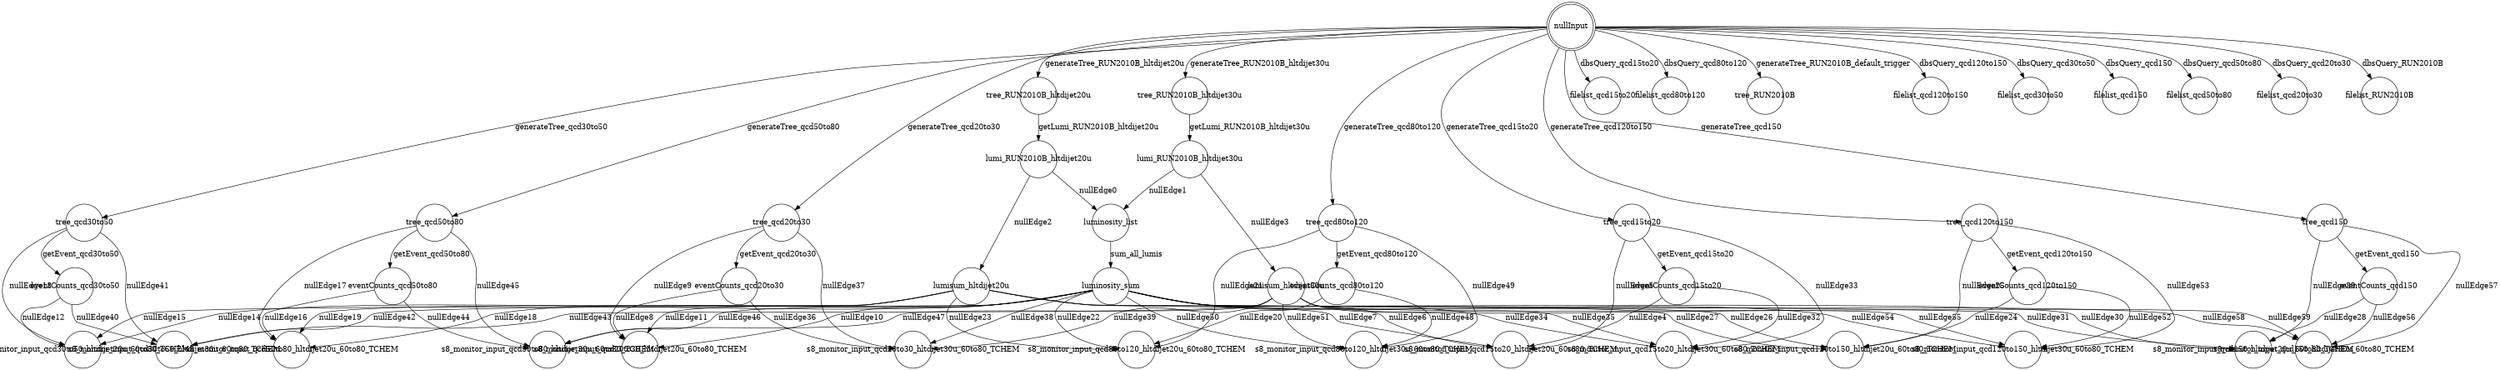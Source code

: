 strict digraph finite_state_machine {
size="20,20"
nullInput [shape = doublecircle,height=1,width=1];
node [shape = circle,height=1,width=1,fixedsize=true];
fixedsize=true
overlap=false
root=nullInput
lumisum_hltdijet20u -> s8_monitor_input_qcd30to50_hltdijet20u_60to80_TCHEM [ label = "nullEdge15" ];
luminosity_sum -> s8_monitor_input_qcd30to50_hltdijet20u_60to80_TCHEM [ label = "nullEdge14" ];
tree_qcd50to80 -> s8_monitor_input_qcd50to80_hltdijet20u_60to80_TCHEM [ label = "nullEdge17" ];
eventCounts_qcd50to80 -> s8_monitor_input_qcd50to80_hltdijet20u_60to80_TCHEM [ label = "nullEdge16" ];
lumisum_hltdijet20u -> s8_monitor_input_qcd20to30_hltdijet20u_60to80_TCHEM [ label = "nullEdge11" ];
luminosity_sum -> s8_monitor_input_qcd20to30_hltdijet20u_60to80_TCHEM [ label = "nullEdge10" ];
tree_qcd30to50 -> s8_monitor_input_qcd30to50_hltdijet20u_60to80_TCHEM [ label = "nullEdge13" ];
eventCounts_qcd30to50 -> s8_monitor_input_qcd30to50_hltdijet20u_60to80_TCHEM [ label = "nullEdge12" ];
lumisum_hltdijet20u -> s8_monitor_input_qcd50to80_hltdijet20u_60to80_TCHEM [ label = "nullEdge19" ];
luminosity_sum -> s8_monitor_input_qcd50to80_hltdijet20u_60to80_TCHEM [ label = "nullEdge18" ];
tree_qcd120to150 -> eventCounts_qcd120to150 [ label = "getEvent_qcd120to150" ];
nullInput -> tree_qcd15to20 [ label = "generateTree_qcd15to20" ];
nullInput -> tree_qcd30to50 [ label = "generateTree_qcd30to50" ];
tree_qcd20to30 -> s8_monitor_input_qcd20to30_hltdijet20u_60to80_TCHEM [ label = "nullEdge9" ];
eventCounts_qcd20to30 -> s8_monitor_input_qcd20to30_hltdijet20u_60to80_TCHEM [ label = "nullEdge8" ];
tree_qcd15to20 -> s8_monitor_input_qcd15to20_hltdijet20u_60to80_TCHEM [ label = "nullEdge5" ];
eventCounts_qcd15to20 -> s8_monitor_input_qcd15to20_hltdijet20u_60to80_TCHEM [ label = "nullEdge4" ];
lumisum_hltdijet20u -> s8_monitor_input_qcd15to20_hltdijet20u_60to80_TCHEM [ label = "nullEdge7" ];
luminosity_sum -> s8_monitor_input_qcd15to20_hltdijet20u_60to80_TCHEM [ label = "nullEdge6" ];
lumi_RUN2010B_hltdijet30u -> luminosity_list [ label = "nullEdge1" ];
lumi_RUN2010B_hltdijet20u -> luminosity_list [ label = "nullEdge0" ];
lumi_RUN2010B_hltdijet30u -> lumisum_hltdijet30u [ label = "nullEdge3" ];
lumi_RUN2010B_hltdijet20u -> lumisum_hltdijet20u [ label = "nullEdge2" ];
tree_RUN2010B_hltdijet30u -> lumi_RUN2010B_hltdijet30u [ label = "getLumi_RUN2010B_hltdijet30u" ];
nullInput -> tree_RUN2010B_hltdijet30u [ label = "generateTree_RUN2010B_hltdijet30u" ];
nullInput -> filelist_qcd15to20 [ label = "dbsQuery_qcd15to20" ];
nullInput -> tree_qcd20to30 [ label = "generateTree_qcd20to30" ];
nullInput -> filelist_qcd80to120 [ label = "dbsQuery_qcd80to120" ];
eventCounts_qcd150 -> s8_monitor_input_qcd150_hltdijet20u_60to80_TCHEM [ label = "nullEdge28" ];
tree_qcd150 -> s8_monitor_input_qcd150_hltdijet20u_60to80_TCHEM [ label = "nullEdge29" ];
nullInput -> tree_RUN2010B [ label = "generateTree_RUN2010B_default_trigger" ];
eventCounts_qcd80to120 -> s8_monitor_input_qcd80to120_hltdijet20u_60to80_TCHEM [ label = "nullEdge20" ];
tree_qcd80to120 -> s8_monitor_input_qcd80to120_hltdijet20u_60to80_TCHEM [ label = "nullEdge21" ];
luminosity_sum -> s8_monitor_input_qcd80to120_hltdijet20u_60to80_TCHEM [ label = "nullEdge22" ];
lumisum_hltdijet20u -> s8_monitor_input_qcd80to120_hltdijet20u_60to80_TCHEM [ label = "nullEdge23" ];
eventCounts_qcd120to150 -> s8_monitor_input_qcd120to150_hltdijet20u_60to80_TCHEM [ label = "nullEdge24" ];
tree_qcd120to150 -> s8_monitor_input_qcd120to150_hltdijet20u_60to80_TCHEM [ label = "nullEdge25" ];
luminosity_sum -> s8_monitor_input_qcd120to150_hltdijet20u_60to80_TCHEM [ label = "nullEdge26" ];
lumisum_hltdijet20u -> s8_monitor_input_qcd120to150_hltdijet20u_60to80_TCHEM [ label = "nullEdge27" ];
eventCounts_qcd80to120 -> s8_monitor_input_qcd80to120_hltdijet30u_60to80_TCHEM [ label = "nullEdge48" ];
tree_qcd80to120 -> s8_monitor_input_qcd80to120_hltdijet30u_60to80_TCHEM [ label = "nullEdge49" ];
nullInput -> filelist_qcd120to150 [ label = "dbsQuery_qcd120to150" ];
luminosity_sum -> s8_monitor_input_qcd30to50_hltdijet30u_60to80_TCHEM [ label = "nullEdge42" ];
lumisum_hltdijet30u -> s8_monitor_input_qcd30to50_hltdijet30u_60to80_TCHEM [ label = "nullEdge43" ];
eventCounts_qcd30to50 -> s8_monitor_input_qcd30to50_hltdijet30u_60to80_TCHEM [ label = "nullEdge40" ];
tree_qcd30to50 -> s8_monitor_input_qcd30to50_hltdijet30u_60to80_TCHEM [ label = "nullEdge41" ];
luminosity_sum -> s8_monitor_input_qcd50to80_hltdijet30u_60to80_TCHEM [ label = "nullEdge46" ];
lumisum_hltdijet30u -> s8_monitor_input_qcd50to80_hltdijet30u_60to80_TCHEM [ label = "nullEdge47" ];
eventCounts_qcd50to80 -> s8_monitor_input_qcd50to80_hltdijet30u_60to80_TCHEM [ label = "nullEdge44" ];
tree_qcd50to80 -> s8_monitor_input_qcd50to80_hltdijet30u_60to80_TCHEM [ label = "nullEdge45" ];
tree_qcd50to80 -> eventCounts_qcd50to80 [ label = "getEvent_qcd50to80" ];
lumisum_hltdijet30u -> s8_monitor_input_qcd20to30_hltdijet30u_60to80_TCHEM [ label = "nullEdge39" ];
luminosity_sum -> s8_monitor_input_qcd20to30_hltdijet30u_60to80_TCHEM [ label = "nullEdge38" ];
tree_qcd20to30 -> s8_monitor_input_qcd20to30_hltdijet30u_60to80_TCHEM [ label = "nullEdge37" ];
eventCounts_qcd20to30 -> s8_monitor_input_qcd20to30_hltdijet30u_60to80_TCHEM [ label = "nullEdge36" ];
lumisum_hltdijet30u -> s8_monitor_input_qcd15to20_hltdijet30u_60to80_TCHEM [ label = "nullEdge35" ];
luminosity_sum -> s8_monitor_input_qcd15to20_hltdijet30u_60to80_TCHEM [ label = "nullEdge34" ];
tree_qcd15to20 -> s8_monitor_input_qcd15to20_hltdijet30u_60to80_TCHEM [ label = "nullEdge33" ];
eventCounts_qcd15to20 -> s8_monitor_input_qcd15to20_hltdijet30u_60to80_TCHEM [ label = "nullEdge32" ];
lumisum_hltdijet20u -> s8_monitor_input_qcd150_hltdijet20u_60to80_TCHEM [ label = "nullEdge31" ];
luminosity_sum -> s8_monitor_input_qcd150_hltdijet20u_60to80_TCHEM [ label = "nullEdge30" ];
lumisum_hltdijet30u -> s8_monitor_input_qcd150_hltdijet30u_60to80_TCHEM [ label = "nullEdge59" ];
luminosity_sum -> s8_monitor_input_qcd150_hltdijet30u_60to80_TCHEM [ label = "nullEdge58" ];
lumisum_hltdijet30u -> s8_monitor_input_qcd80to120_hltdijet30u_60to80_TCHEM [ label = "nullEdge51" ];
luminosity_sum -> s8_monitor_input_qcd80to120_hltdijet30u_60to80_TCHEM [ label = "nullEdge50" ];
tree_qcd120to150 -> s8_monitor_input_qcd120to150_hltdijet30u_60to80_TCHEM [ label = "nullEdge53" ];
eventCounts_qcd120to150 -> s8_monitor_input_qcd120to150_hltdijet30u_60to80_TCHEM [ label = "nullEdge52" ];
lumisum_hltdijet30u -> s8_monitor_input_qcd120to150_hltdijet30u_60to80_TCHEM [ label = "nullEdge55" ];
luminosity_sum -> s8_monitor_input_qcd120to150_hltdijet30u_60to80_TCHEM [ label = "nullEdge54" ];
tree_qcd150 -> s8_monitor_input_qcd150_hltdijet30u_60to80_TCHEM [ label = "nullEdge57" ];
eventCounts_qcd150 -> s8_monitor_input_qcd150_hltdijet30u_60to80_TCHEM [ label = "nullEdge56" ];
nullInput -> filelist_qcd30to50 [ label = "dbsQuery_qcd30to50" ];
nullInput -> filelist_qcd150 [ label = "dbsQuery_qcd150" ];
nullInput -> filelist_qcd50to80 [ label = "dbsQuery_qcd50to80" ];
tree_RUN2010B_hltdijet20u -> lumi_RUN2010B_hltdijet20u [ label = "getLumi_RUN2010B_hltdijet20u" ];
nullInput -> tree_qcd50to80 [ label = "generateTree_qcd50to80" ];
tree_qcd30to50 -> eventCounts_qcd30to50 [ label = "getEvent_qcd30to50" ];
nullInput -> filelist_qcd20to30 [ label = "dbsQuery_qcd20to30" ];
tree_qcd15to20 -> eventCounts_qcd15to20 [ label = "getEvent_qcd15to20" ];
nullInput -> tree_qcd150 [ label = "generateTree_qcd150" ];
luminosity_list -> luminosity_sum [ label = "sum_all_lumis" ];
tree_qcd20to30 -> eventCounts_qcd20to30 [ label = "getEvent_qcd20to30" ];
tree_qcd80to120 -> eventCounts_qcd80to120 [ label = "getEvent_qcd80to120" ];
nullInput -> tree_qcd120to150 [ label = "generateTree_qcd120to150" ];
nullInput -> tree_RUN2010B_hltdijet20u [ label = "generateTree_RUN2010B_hltdijet20u" ];
nullInput -> filelist_RUN2010B [ label = "dbsQuery_RUN2010B" ];
tree_qcd150 -> eventCounts_qcd150 [ label = "getEvent_qcd150" ];
nullInput -> tree_qcd80to120 [ label = "generateTree_qcd80to120" ];
}

